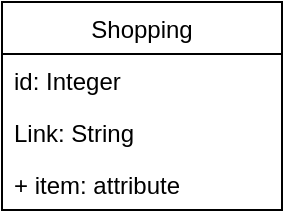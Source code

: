 <mxfile version="14.1.8" type="device"><diagram id="GAjXrP1CXX3s0MKIOnPS" name="Page-1"><mxGraphModel dx="1590" dy="816" grid="1" gridSize="10" guides="1" tooltips="1" connect="1" arrows="1" fold="1" page="1" pageScale="1" pageWidth="2336" pageHeight="1654" math="0" shadow="0"><root><mxCell id="0"/><mxCell id="1" parent="0"/><mxCell id="gCVd6dq8Gx39hNEJp5Vi-1" value="Shopping" style="swimlane;fontStyle=0;childLayout=stackLayout;horizontal=1;startSize=26;fillColor=none;horizontalStack=0;resizeParent=1;resizeParentMax=0;resizeLast=0;collapsible=1;marginBottom=0;" vertex="1" parent="1"><mxGeometry x="110" y="60" width="140" height="104" as="geometry"/></mxCell><mxCell id="gCVd6dq8Gx39hNEJp5Vi-2" value="id: Integer" style="text;strokeColor=none;fillColor=none;align=left;verticalAlign=top;spacingLeft=4;spacingRight=4;overflow=hidden;rotatable=0;points=[[0,0.5],[1,0.5]];portConstraint=eastwest;" vertex="1" parent="gCVd6dq8Gx39hNEJp5Vi-1"><mxGeometry y="26" width="140" height="26" as="geometry"/></mxCell><mxCell id="gCVd6dq8Gx39hNEJp5Vi-3" value="Link: String" style="text;strokeColor=none;fillColor=none;align=left;verticalAlign=top;spacingLeft=4;spacingRight=4;overflow=hidden;rotatable=0;points=[[0,0.5],[1,0.5]];portConstraint=eastwest;" vertex="1" parent="gCVd6dq8Gx39hNEJp5Vi-1"><mxGeometry y="52" width="140" height="26" as="geometry"/></mxCell><mxCell id="gCVd6dq8Gx39hNEJp5Vi-5" value="+ item: attribute" style="text;strokeColor=none;fillColor=none;align=left;verticalAlign=top;spacingLeft=4;spacingRight=4;overflow=hidden;rotatable=0;points=[[0,0.5],[1,0.5]];portConstraint=eastwest;" vertex="1" parent="gCVd6dq8Gx39hNEJp5Vi-1"><mxGeometry y="78" width="140" height="26" as="geometry"/></mxCell></root></mxGraphModel></diagram></mxfile>
